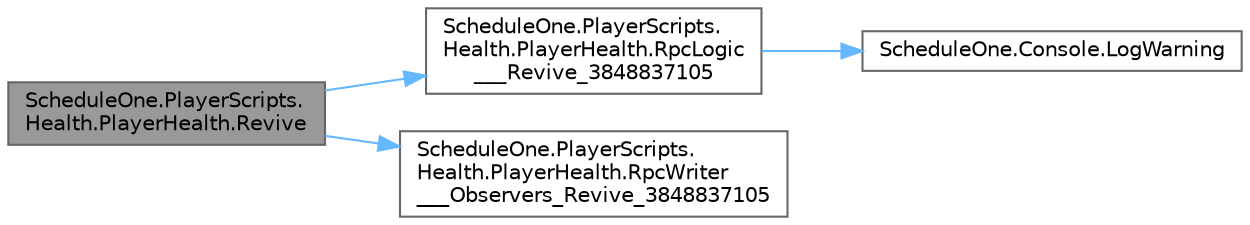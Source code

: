 digraph "ScheduleOne.PlayerScripts.Health.PlayerHealth.Revive"
{
 // LATEX_PDF_SIZE
  bgcolor="transparent";
  edge [fontname=Helvetica,fontsize=10,labelfontname=Helvetica,labelfontsize=10];
  node [fontname=Helvetica,fontsize=10,shape=box,height=0.2,width=0.4];
  rankdir="LR";
  Node1 [id="Node000001",label="ScheduleOne.PlayerScripts.\lHealth.PlayerHealth.Revive",height=0.2,width=0.4,color="gray40", fillcolor="grey60", style="filled", fontcolor="black",tooltip=" "];
  Node1 -> Node2 [id="edge1_Node000001_Node000002",color="steelblue1",style="solid",tooltip=" "];
  Node2 [id="Node000002",label="ScheduleOne.PlayerScripts.\lHealth.PlayerHealth.RpcLogic\l___Revive_3848837105",height=0.2,width=0.4,color="grey40", fillcolor="white", style="filled",URL="$class_schedule_one_1_1_player_scripts_1_1_health_1_1_player_health.html#abb5ce1adf2cf05a44564ac7764883381",tooltip=" "];
  Node2 -> Node3 [id="edge2_Node000002_Node000003",color="steelblue1",style="solid",tooltip=" "];
  Node3 [id="Node000003",label="ScheduleOne.Console.LogWarning",height=0.2,width=0.4,color="grey40", fillcolor="white", style="filled",URL="$class_schedule_one_1_1_console.html#a4af4a471d16b1029b44a8121bf41d45c",tooltip=" "];
  Node1 -> Node4 [id="edge3_Node000001_Node000004",color="steelblue1",style="solid",tooltip=" "];
  Node4 [id="Node000004",label="ScheduleOne.PlayerScripts.\lHealth.PlayerHealth.RpcWriter\l___Observers_Revive_3848837105",height=0.2,width=0.4,color="grey40", fillcolor="white", style="filled",URL="$class_schedule_one_1_1_player_scripts_1_1_health_1_1_player_health.html#ab1a175eece7c49b97f624a87986a9b63",tooltip=" "];
}
